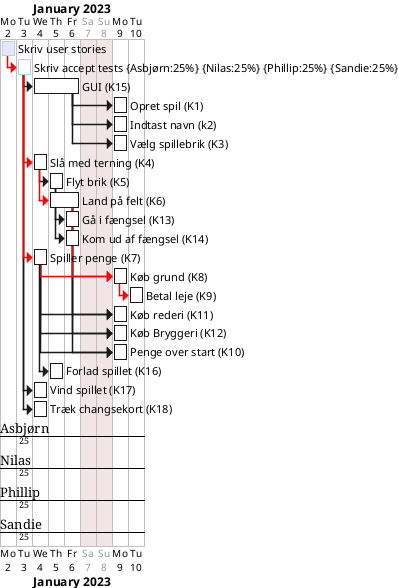 @startgantt
saturday are closed
sunday are closed

Project starts the 2nd of january 2023

[Skriv user stories] as [TASK1] lasts 1 days
[TASK1] is colored in Lavender/LightBlue
[TASK1] is 100% complete

[Skriv accept tests] as [TASK2] on {Asbjørn:25%} {Nilas:25%} {Phillip:25%} {Sandie:25%} lasts 1 days
[TASK2] is colored in Lavender/LightBlue
[TASK2] is 0% complete

[GUI (K15)] as [K15] lasts 3 days
[K15] is 0% complete

[Opret spil (K1)] as [K1] lasts 1 days
[K1] is 0% complete

[Indtast navn (k2)] as [K2] lasts 1 days
[K2] is 0% complete

[Vælg spillebrik (K3)] as [K3] lasts 1 days
[K3] is 0% complete



[Slå med terning (K4)] as [K4] lasts 1 days
[K4] is 0% complete

[Flyt brik (K5)] as [K5] lasts 1 days
[K5] is 0% complete

[Land på felt (K6)] as [K6] lasts 2 days
[K6] is 0% complete

[Gå i fængsel (K13)] as [K13] lasts 1 days
[K13] is 0% complete

[Kom ud af fængsel (K14)] as [K14] lasts 1 days
[K14] is 0% complete


[Spiller penge (K7)] as [K7] lasts 1 days
[K7] is 0% complete

[Køb grund (K8)] as [K8] lasts 1 days
[K8] is 0% complete


[Betal leje (K9)] as [K9] lasts 1 days
[K9] is 0% complete

[Køb rederi (K11)] as [K11] lasts 1 days
[K11] is 0% complete

[Køb Bryggeri (K12)] as [K12] lasts 1 days
[K12] is 0% complete



[Penge over start (K10)] as [K10] lasts 1 days
[K10] is 0% complete




[Forlad spillet (K16)] as [K16] lasts 1 days
[K16] is 0% complete

[Vind spillet (K17)] as [K17] lasts 1 days
[K17] is 0% complete

[Træk changsekort (K18)] as [K18] lasts 1 days
[K18] is 0% complete


[TASK1]-[#FF0000]->[TASK2]
[TASK2]->[K15]
[TASK2]->[K17]
[TASK2]->[K18]
[TASK2]-[#FF0000]->[K7]
[TASK2]-[#FF0000]->[K4]

[K15]->[K1]
[K15]->[K2]
[K15]->[K3]

[K4]->[K5]
[K4]-[#FF0000]->[K6]

[K7]->[K11]
[K6]->[K11]
[K7]->[K12]
[K6]->[K12]
[K7]->[K10]
[K6]->[K10]
[K7]-[#FF0000]->[K8]
[K6]-[#FF0000]->[K8]

[K7]->[K16]

[K8]-[#FF0000]->[K9]

[K5]->[K13]
[K5]->[K14]

@endgantt